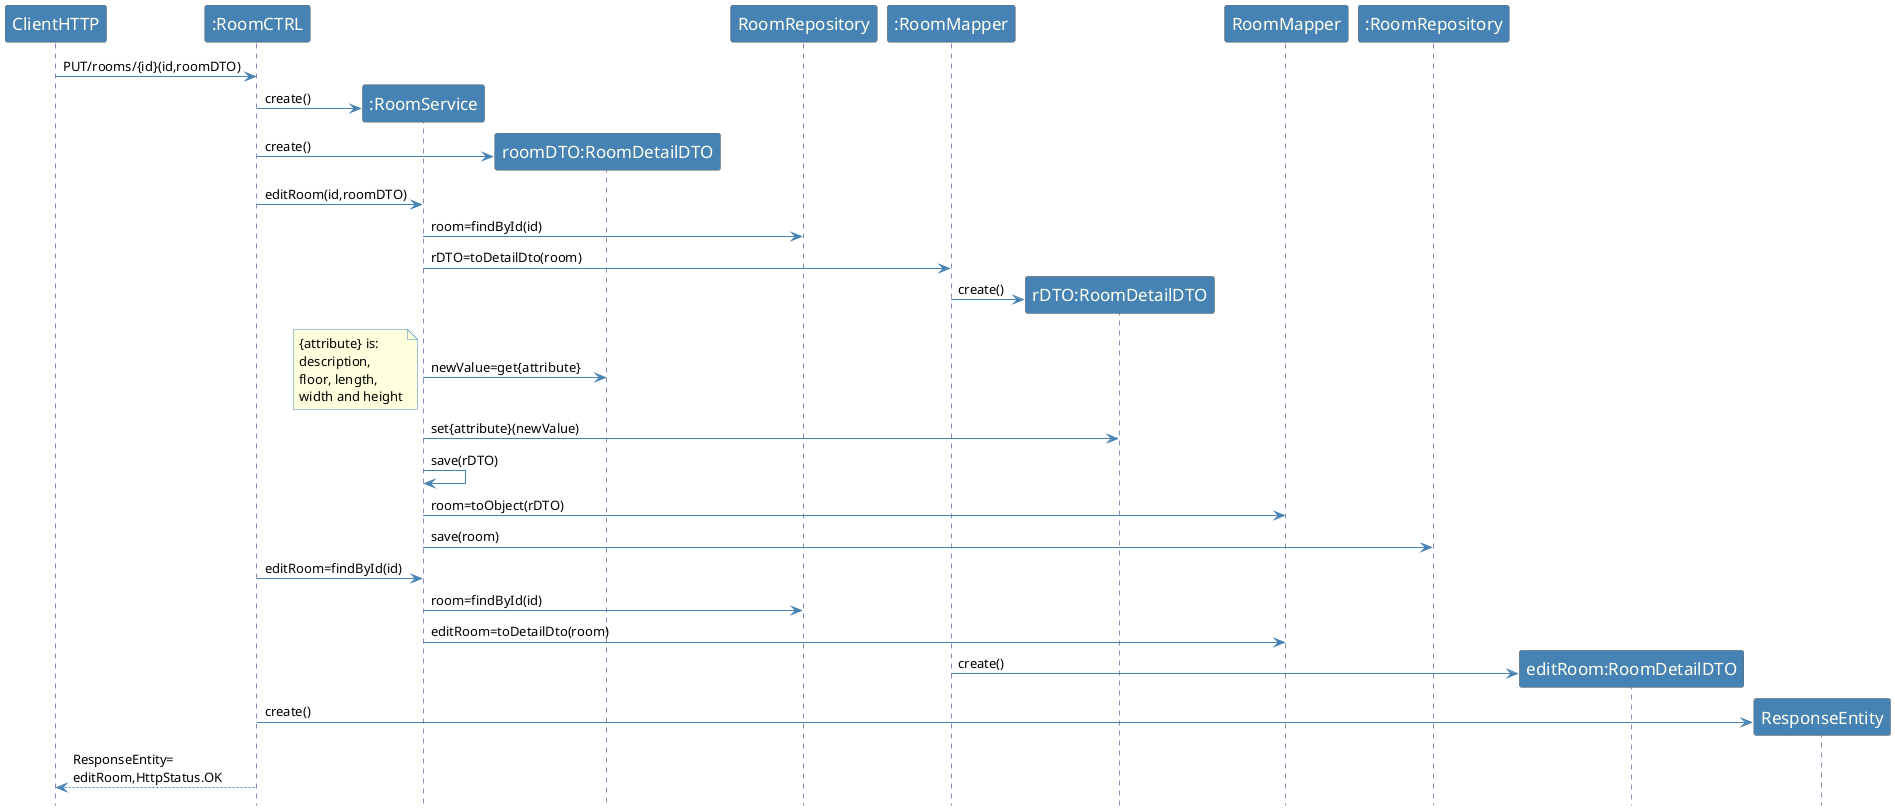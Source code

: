 @startuml
hidefootbox

skinparam sequence {
	ArrowColor SteelBlue
	LifeLineBorderColor MidnightBlue
	LifeLineBackgroundColor #A9DCDF

	ParticipantBorderColor Dimgray
	ParticipantBackgroundColor SteelBlue
	ParticipantFontName Calibri Bold
	ParticipantFontSize 17
	ParticipantFontColor Ivory

ActorBackgroundColor SteelBlue
	ActorFontColor MidnightBlue
	ActorFontSize 17
	ActorFontName Aapex
}

skinparam note {
BorderColor SteelBlue
}


ClientHTTP -> ":RoomCTRL":  PUT/rooms/{id}(id,roomDTO)
create ":RoomService"
":RoomCTRL" -> ":RoomService": create()
create "roomDTO:RoomDetailDTO"
":RoomCTRL" -> "roomDTO:RoomDetailDTO": create()
":RoomCTRL" -> ":RoomService": editRoom(id,roomDTO)
":RoomService" -> RoomRepository: room=findById(id)
":RoomService" -> ":RoomMapper": rDTO=toDetailDto(room)
create "rDTO:RoomDetailDTO"
":RoomMapper" -> "rDTO:RoomDetailDTO": create()
":RoomService" -> "roomDTO:RoomDetailDTO":newValue=get{attribute}

note left
            {attribute} is:
            description,
            floor, length,
            width and height
            end note

":RoomService" -> "rDTO:RoomDetailDTO": set{attribute}(newValue)
":RoomService" -> ":RoomService": save(rDTO)
":RoomService" -> RoomMapper: room=toObject(rDTO)
":RoomService" -> ":RoomRepository": save(room)

":RoomCTRL" -> ":RoomService": editRoom=findById(id)
":RoomService" -> RoomRepository: room=findById(id)
":RoomService" -> RoomMapper: editRoom=toDetailDto(room)
create "editRoom:RoomDetailDTO"
":RoomMapper" -> "editRoom:RoomDetailDTO": create()

create ResponseEntity
":RoomCTRL" -> ResponseEntity: create()
ClientHTTP <-- ":RoomCTRL": ResponseEntity=\neditRoom,HttpStatus.OK

@enduml